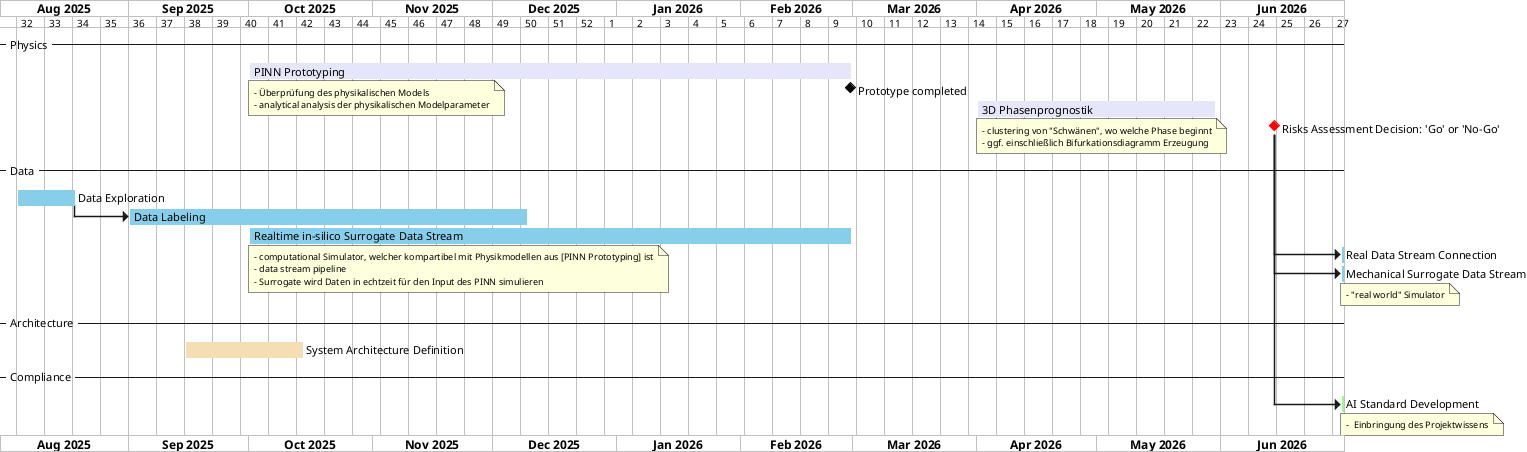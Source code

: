 @startgantt
Project starts 2025-08-0

printscale weekly

-- Physics --

' == Physics Path ==
[PINN Prototyping] starts 2025-10-01 and ends 2026-02-28
[PINN Prototyping] is colored in Lavender
note bottom
  - Überprüfung des physikalischen Models
  - analytical analysis der physikalischen Modelparameter
end note

[Prototype completed] happens at [PINN Prototyping]'s end

[3D Phasenprognostik] starts at 2026-04-01 and requires 60 days
[3D Phasenprognostik] is colored in Lavender
note bottom
  - clustering von "Schwänen", wo welche Phase beginnt
  - ggf. einschließlich Bifurkationsdiagramm Erzeugung
end note

[Risks Assessment Decision: 'Go' or 'No-Go'] happens 15 days after [3D Phasenprognostik]'s end
[Risks Assessment Decision: 'Go' or 'No-Go'] is colored in Red

-- Data --

' == Data Path ==
[Data Exploration] starts 2025-08-04 and requires 15 days
[Data Exploration] is colored in SkyBlue

[Data Labeling] starts after [Data Exploration]'s end
[Data Labeling] starts 2025-09-01 and requires 100 days
[Data Labeling] is colored in SkyBlue

[Realtime in-silico Surrogate Data Stream] starts 2025-10-01 and ends 2026-02-28
[Realtime in-silico Surrogate Data Stream] is colored in SkyBlue
note bottom
  - computational Simulator, welcher kompartibel mit Physikmodellen aus [PINN Prototyping] ist
  - data stream pipeline
  - Surrogate wird Daten in echtzeit für den Input des PINN simulieren
end note

[Real Data Stream Connection] starts after [Risks Assessment Decision: 'Go' or 'No-Go']'s end
[Real Data Stream Connection] starts 2026-07-01
[Real Data Stream Connection] is colored in SkyBlue

[Mechanical Surrogate Data Stream] starts after [Risks Assessment Decision: 'Go' or 'No-Go']'s end
[Mechanical Surrogate Data Stream] starts 2026-07-01
[Mechanical Surrogate Data Stream] is colored in SkyBlue
note bottom
  - "real world" Simulator
end note

-- Architecture --

' == Architecture Path ==
[System Architecture Definition] starts 2025-09-15 and requires 30 days
[System Architecture Definition] is colored in Wheat

-- Compliance --

' == Compliance Path ==
[AI Standard Development] starts after [Risks Assessment Decision: 'Go' or 'No-Go']'s end
[AI Standard Development] starts 2026-07-01
[AI Standard Development] is colored in PaleGreen
note bottom
  -  Einbringung des Projektwissens
end note

@endgantt
